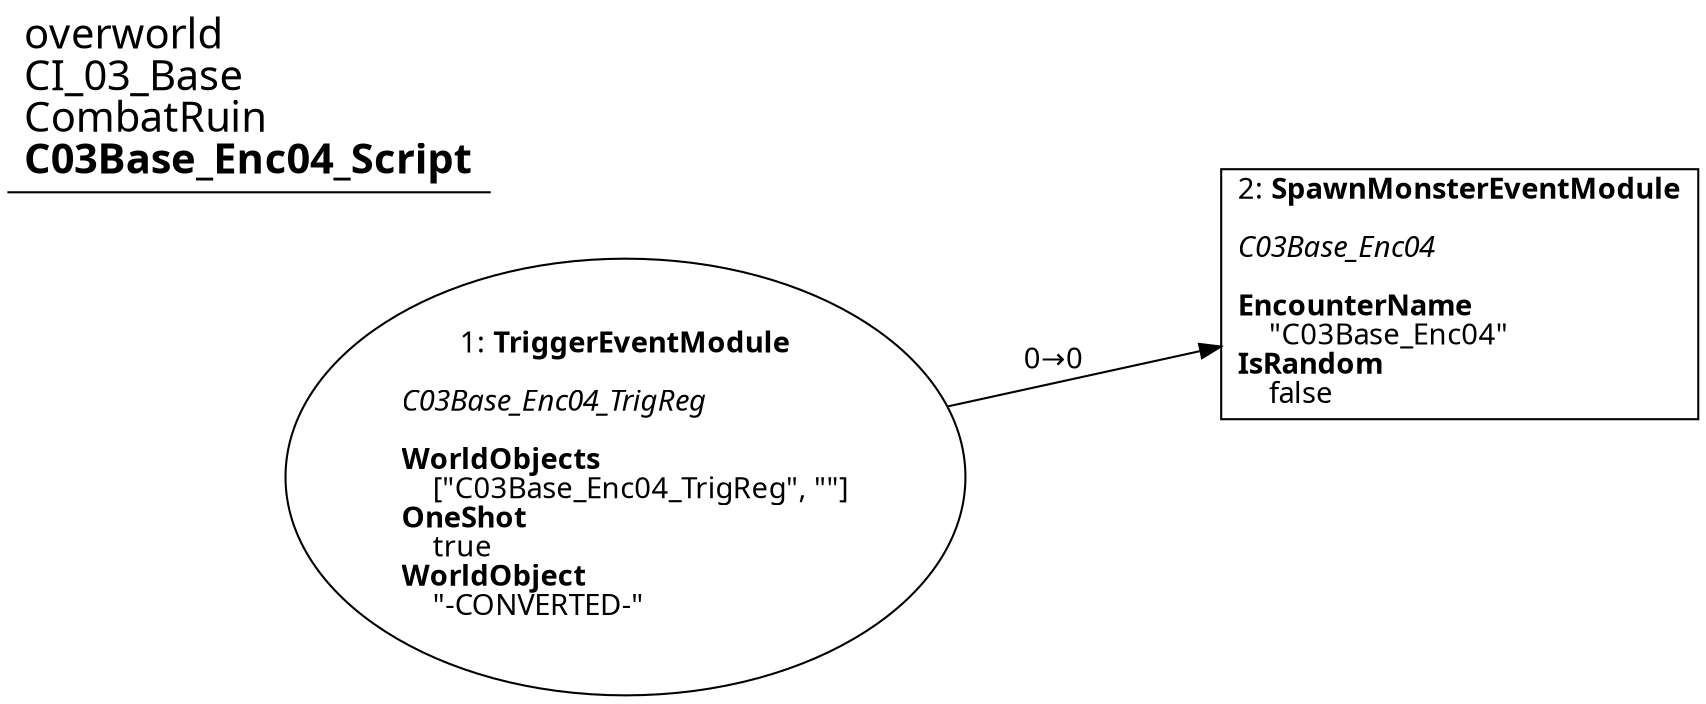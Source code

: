 digraph {
    layout = fdp;
    overlap = prism;
    sep = "+16";
    splines = spline;

    node [ shape = box ];

    graph [ fontname = "Segoe UI" ];
    node [ fontname = "Segoe UI" ];
    edge [ fontname = "Segoe UI" ];

    1 [ label = <1: <b>TriggerEventModule</b><br/><br/><i>C03Base_Enc04_TrigReg<br align="left"/></i><br align="left"/><b>WorldObjects</b><br align="left"/>    [&quot;C03Base_Enc04_TrigReg&quot;, &quot;&quot;]<br align="left"/><b>OneShot</b><br align="left"/>    true<br align="left"/><b>WorldObject</b><br align="left"/>    &quot;-CONVERTED-&quot;<br align="left"/>> ];
    1 [ shape = oval ]
    1 [ pos = "0.16800001,-0.14500001!" ];
    1 -> 2 [ label = "0→0" ];

    2 [ label = <2: <b>SpawnMonsterEventModule</b><br/><br/><i>C03Base_Enc04<br align="left"/></i><br align="left"/><b>EncounterName</b><br align="left"/>    &quot;C03Base_Enc04&quot;<br align="left"/><b>IsRandom</b><br align="left"/>    false<br align="left"/>> ];
    2 [ pos = "0.455,-0.14600001!" ];

    title [ pos = "0.16700001,-0.14400001!" ];
    title [ shape = underline ];
    title [ label = <<font point-size="20">overworld<br align="left"/>CI_03_Base<br align="left"/>CombatRuin<br align="left"/><b>C03Base_Enc04_Script</b><br align="left"/></font>> ];
}
